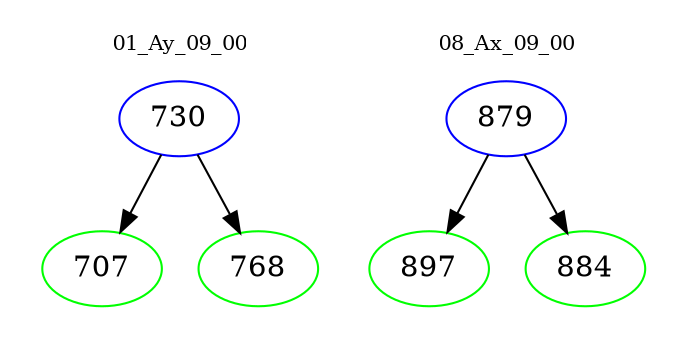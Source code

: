 digraph{
subgraph cluster_0 {
color = white
label = "01_Ay_09_00";
fontsize=10;
T0_730 [label="730", color="blue"]
T0_730 -> T0_707 [color="black"]
T0_707 [label="707", color="green"]
T0_730 -> T0_768 [color="black"]
T0_768 [label="768", color="green"]
}
subgraph cluster_1 {
color = white
label = "08_Ax_09_00";
fontsize=10;
T1_879 [label="879", color="blue"]
T1_879 -> T1_897 [color="black"]
T1_897 [label="897", color="green"]
T1_879 -> T1_884 [color="black"]
T1_884 [label="884", color="green"]
}
}

